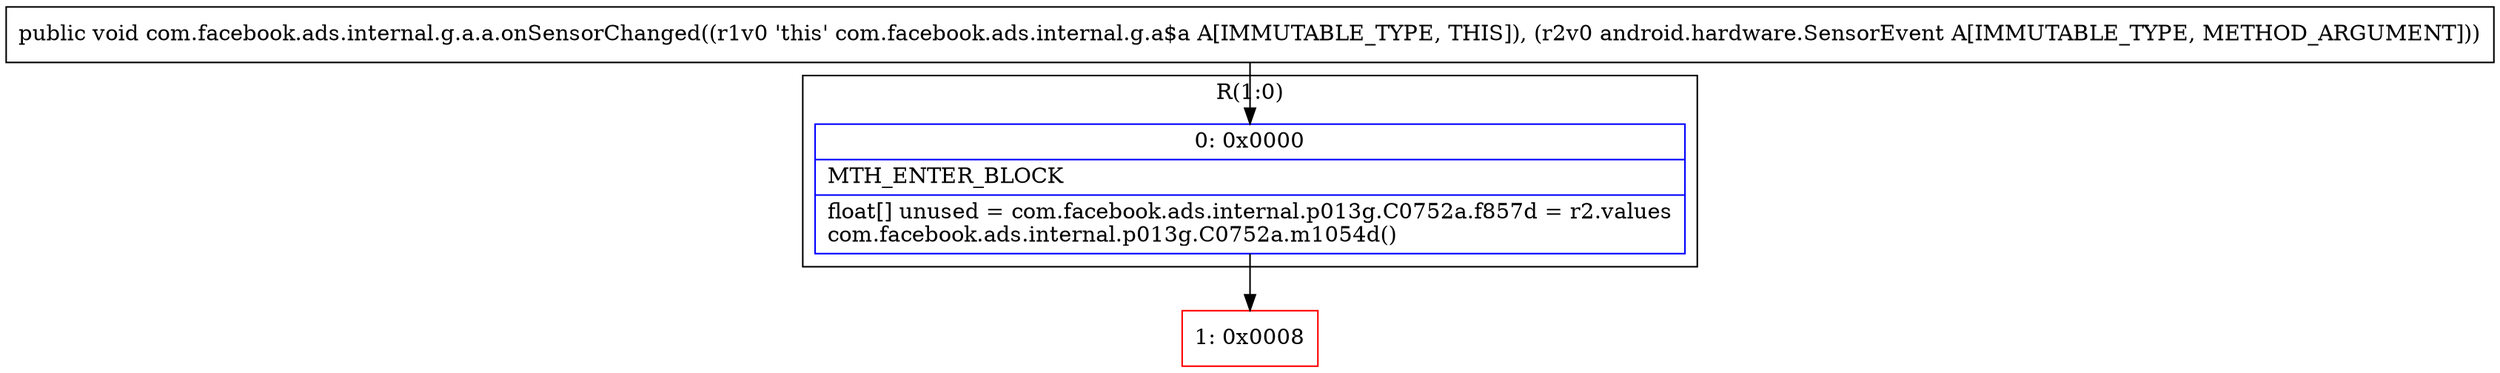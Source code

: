 digraph "CFG forcom.facebook.ads.internal.g.a.a.onSensorChanged(Landroid\/hardware\/SensorEvent;)V" {
subgraph cluster_Region_2062491153 {
label = "R(1:0)";
node [shape=record,color=blue];
Node_0 [shape=record,label="{0\:\ 0x0000|MTH_ENTER_BLOCK\l|float[] unused = com.facebook.ads.internal.p013g.C0752a.f857d = r2.values\lcom.facebook.ads.internal.p013g.C0752a.m1054d()\l}"];
}
Node_1 [shape=record,color=red,label="{1\:\ 0x0008}"];
MethodNode[shape=record,label="{public void com.facebook.ads.internal.g.a.a.onSensorChanged((r1v0 'this' com.facebook.ads.internal.g.a$a A[IMMUTABLE_TYPE, THIS]), (r2v0 android.hardware.SensorEvent A[IMMUTABLE_TYPE, METHOD_ARGUMENT])) }"];
MethodNode -> Node_0;
Node_0 -> Node_1;
}

